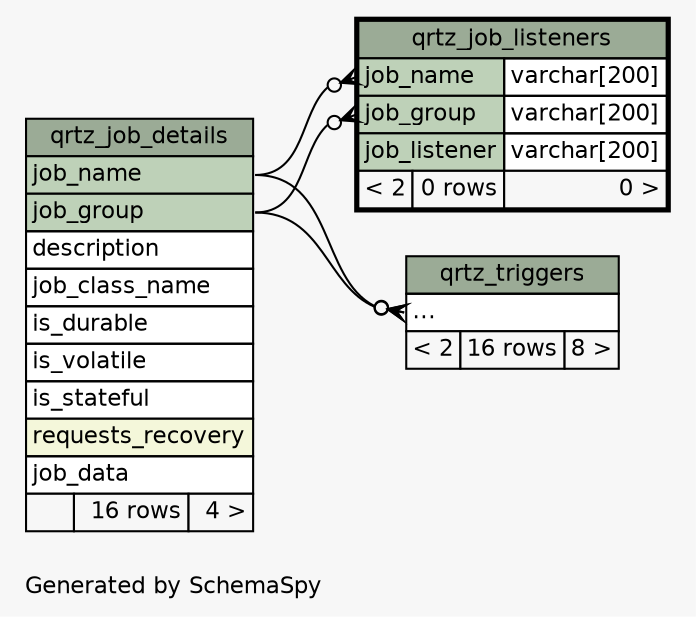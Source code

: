 // dot 2.26.0 on Linux 2.6.32-696.6.3.el6.x86_64
// SchemaSpy rev 590
digraph "twoDegreesRelationshipsDiagram" {
  graph [
    rankdir="RL"
    bgcolor="#f7f7f7"
    label="\nGenerated by SchemaSpy"
    labeljust="l"
    nodesep="0.18"
    ranksep="0.46"
    fontname="Helvetica"
    fontsize="11"
  ];
  node [
    fontname="Helvetica"
    fontsize="11"
    shape="plaintext"
  ];
  edge [
    arrowsize="0.8"
  ];
  "qrtz_job_listeners":"job_group":w -> "qrtz_job_details":"job_group":e [arrowhead=none dir=back arrowtail=crowodot];
  "qrtz_job_listeners":"job_name":w -> "qrtz_job_details":"job_name":e [arrowhead=none dir=back arrowtail=crowodot];
  "qrtz_triggers":"elipses":w -> "qrtz_job_details":"job_group":e [arrowhead=none dir=back arrowtail=crowodot];
  "qrtz_triggers":"elipses":w -> "qrtz_job_details":"job_name":e [arrowhead=none dir=back arrowtail=crowodot];
  "qrtz_job_details" [
    label=<
    <TABLE BORDER="0" CELLBORDER="1" CELLSPACING="0" BGCOLOR="#ffffff">
      <TR><TD COLSPAN="3" BGCOLOR="#9bab96" ALIGN="CENTER">qrtz_job_details</TD></TR>
      <TR><TD PORT="job_name" COLSPAN="3" BGCOLOR="#bed1b8" ALIGN="LEFT">job_name</TD></TR>
      <TR><TD PORT="job_group" COLSPAN="3" BGCOLOR="#bed1b8" ALIGN="LEFT">job_group</TD></TR>
      <TR><TD PORT="description" COLSPAN="3" ALIGN="LEFT">description</TD></TR>
      <TR><TD PORT="job_class_name" COLSPAN="3" ALIGN="LEFT">job_class_name</TD></TR>
      <TR><TD PORT="is_durable" COLSPAN="3" ALIGN="LEFT">is_durable</TD></TR>
      <TR><TD PORT="is_volatile" COLSPAN="3" ALIGN="LEFT">is_volatile</TD></TR>
      <TR><TD PORT="is_stateful" COLSPAN="3" ALIGN="LEFT">is_stateful</TD></TR>
      <TR><TD PORT="requests_recovery" COLSPAN="3" BGCOLOR="#f4f7da" ALIGN="LEFT">requests_recovery</TD></TR>
      <TR><TD PORT="job_data" COLSPAN="3" ALIGN="LEFT">job_data</TD></TR>
      <TR><TD ALIGN="LEFT" BGCOLOR="#f7f7f7">  </TD><TD ALIGN="RIGHT" BGCOLOR="#f7f7f7">16 rows</TD><TD ALIGN="RIGHT" BGCOLOR="#f7f7f7">4 &gt;</TD></TR>
    </TABLE>>
    URL="qrtz_job_details.html"
    tooltip="qrtz_job_details"
  ];
  "qrtz_job_listeners" [
    label=<
    <TABLE BORDER="2" CELLBORDER="1" CELLSPACING="0" BGCOLOR="#ffffff">
      <TR><TD COLSPAN="3" BGCOLOR="#9bab96" ALIGN="CENTER">qrtz_job_listeners</TD></TR>
      <TR><TD PORT="job_name" COLSPAN="2" BGCOLOR="#bed1b8" ALIGN="LEFT">job_name</TD><TD PORT="job_name.type" ALIGN="LEFT">varchar[200]</TD></TR>
      <TR><TD PORT="job_group" COLSPAN="2" BGCOLOR="#bed1b8" ALIGN="LEFT">job_group</TD><TD PORT="job_group.type" ALIGN="LEFT">varchar[200]</TD></TR>
      <TR><TD PORT="job_listener" COLSPAN="2" BGCOLOR="#bed1b8" ALIGN="LEFT">job_listener</TD><TD PORT="job_listener.type" ALIGN="LEFT">varchar[200]</TD></TR>
      <TR><TD ALIGN="LEFT" BGCOLOR="#f7f7f7">&lt; 2</TD><TD ALIGN="RIGHT" BGCOLOR="#f7f7f7">0 rows</TD><TD ALIGN="RIGHT" BGCOLOR="#f7f7f7">0 &gt;</TD></TR>
    </TABLE>>
    URL="qrtz_job_listeners.html"
    tooltip="qrtz_job_listeners"
  ];
  "qrtz_triggers" [
    label=<
    <TABLE BORDER="0" CELLBORDER="1" CELLSPACING="0" BGCOLOR="#ffffff">
      <TR><TD COLSPAN="3" BGCOLOR="#9bab96" ALIGN="CENTER">qrtz_triggers</TD></TR>
      <TR><TD PORT="elipses" COLSPAN="3" ALIGN="LEFT">...</TD></TR>
      <TR><TD ALIGN="LEFT" BGCOLOR="#f7f7f7">&lt; 2</TD><TD ALIGN="RIGHT" BGCOLOR="#f7f7f7">16 rows</TD><TD ALIGN="RIGHT" BGCOLOR="#f7f7f7">8 &gt;</TD></TR>
    </TABLE>>
    URL="qrtz_triggers.html"
    tooltip="qrtz_triggers"
  ];
}
